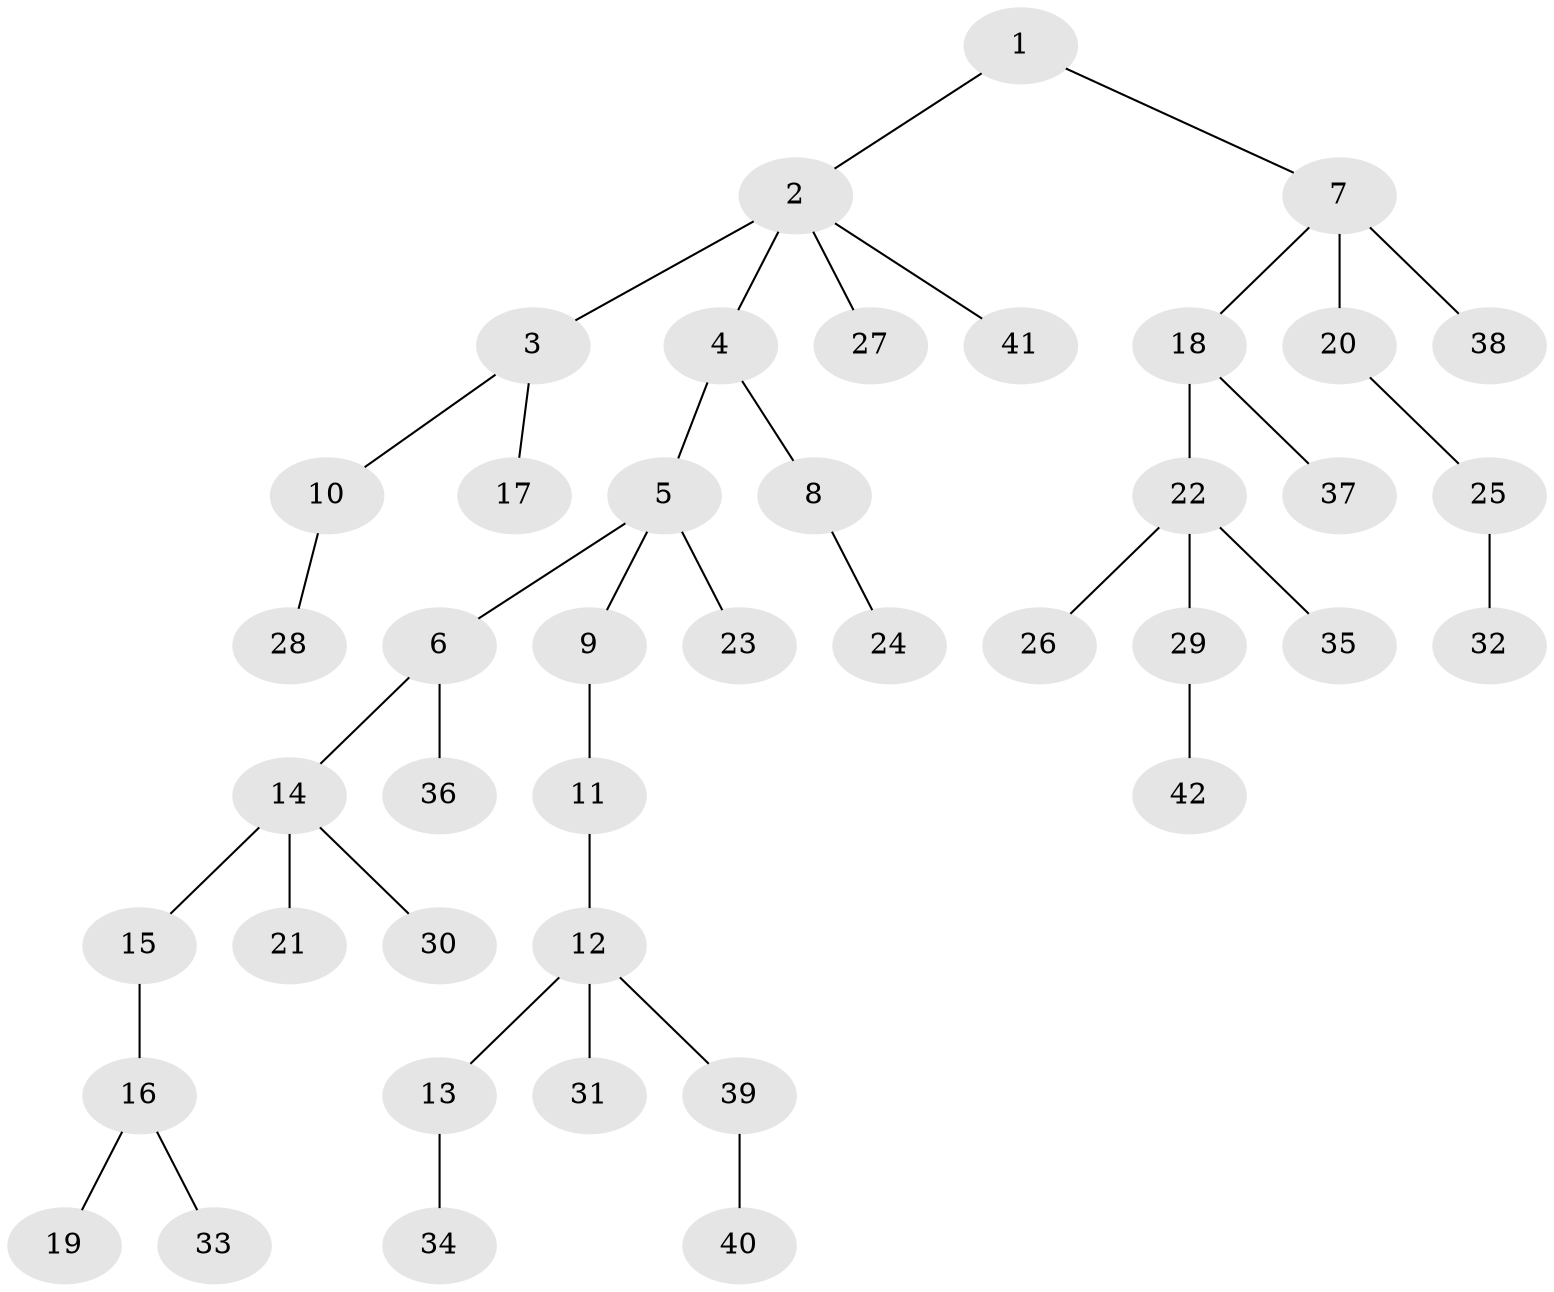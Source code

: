 // original degree distribution, {3: 0.175, 5: 0.0375, 6: 0.025, 4: 0.0125, 2: 0.2375, 7: 0.0125, 1: 0.5}
// Generated by graph-tools (version 1.1) at 2025/37/03/09/25 02:37:07]
// undirected, 42 vertices, 41 edges
graph export_dot {
graph [start="1"]
  node [color=gray90,style=filled];
  1;
  2;
  3;
  4;
  5;
  6;
  7;
  8;
  9;
  10;
  11;
  12;
  13;
  14;
  15;
  16;
  17;
  18;
  19;
  20;
  21;
  22;
  23;
  24;
  25;
  26;
  27;
  28;
  29;
  30;
  31;
  32;
  33;
  34;
  35;
  36;
  37;
  38;
  39;
  40;
  41;
  42;
  1 -- 2 [weight=1.0];
  1 -- 7 [weight=1.0];
  2 -- 3 [weight=2.0];
  2 -- 4 [weight=1.0];
  2 -- 27 [weight=1.0];
  2 -- 41 [weight=1.0];
  3 -- 10 [weight=1.0];
  3 -- 17 [weight=1.0];
  4 -- 5 [weight=1.0];
  4 -- 8 [weight=2.0];
  5 -- 6 [weight=1.0];
  5 -- 9 [weight=1.0];
  5 -- 23 [weight=1.0];
  6 -- 14 [weight=1.0];
  6 -- 36 [weight=1.0];
  7 -- 18 [weight=1.0];
  7 -- 20 [weight=1.0];
  7 -- 38 [weight=2.0];
  8 -- 24 [weight=1.0];
  9 -- 11 [weight=1.0];
  10 -- 28 [weight=1.0];
  11 -- 12 [weight=1.0];
  12 -- 13 [weight=1.0];
  12 -- 31 [weight=3.0];
  12 -- 39 [weight=1.0];
  13 -- 34 [weight=1.0];
  14 -- 15 [weight=1.0];
  14 -- 21 [weight=1.0];
  14 -- 30 [weight=1.0];
  15 -- 16 [weight=1.0];
  16 -- 19 [weight=1.0];
  16 -- 33 [weight=1.0];
  18 -- 22 [weight=3.0];
  18 -- 37 [weight=1.0];
  20 -- 25 [weight=1.0];
  22 -- 26 [weight=1.0];
  22 -- 29 [weight=1.0];
  22 -- 35 [weight=1.0];
  25 -- 32 [weight=1.0];
  29 -- 42 [weight=1.0];
  39 -- 40 [weight=1.0];
}
